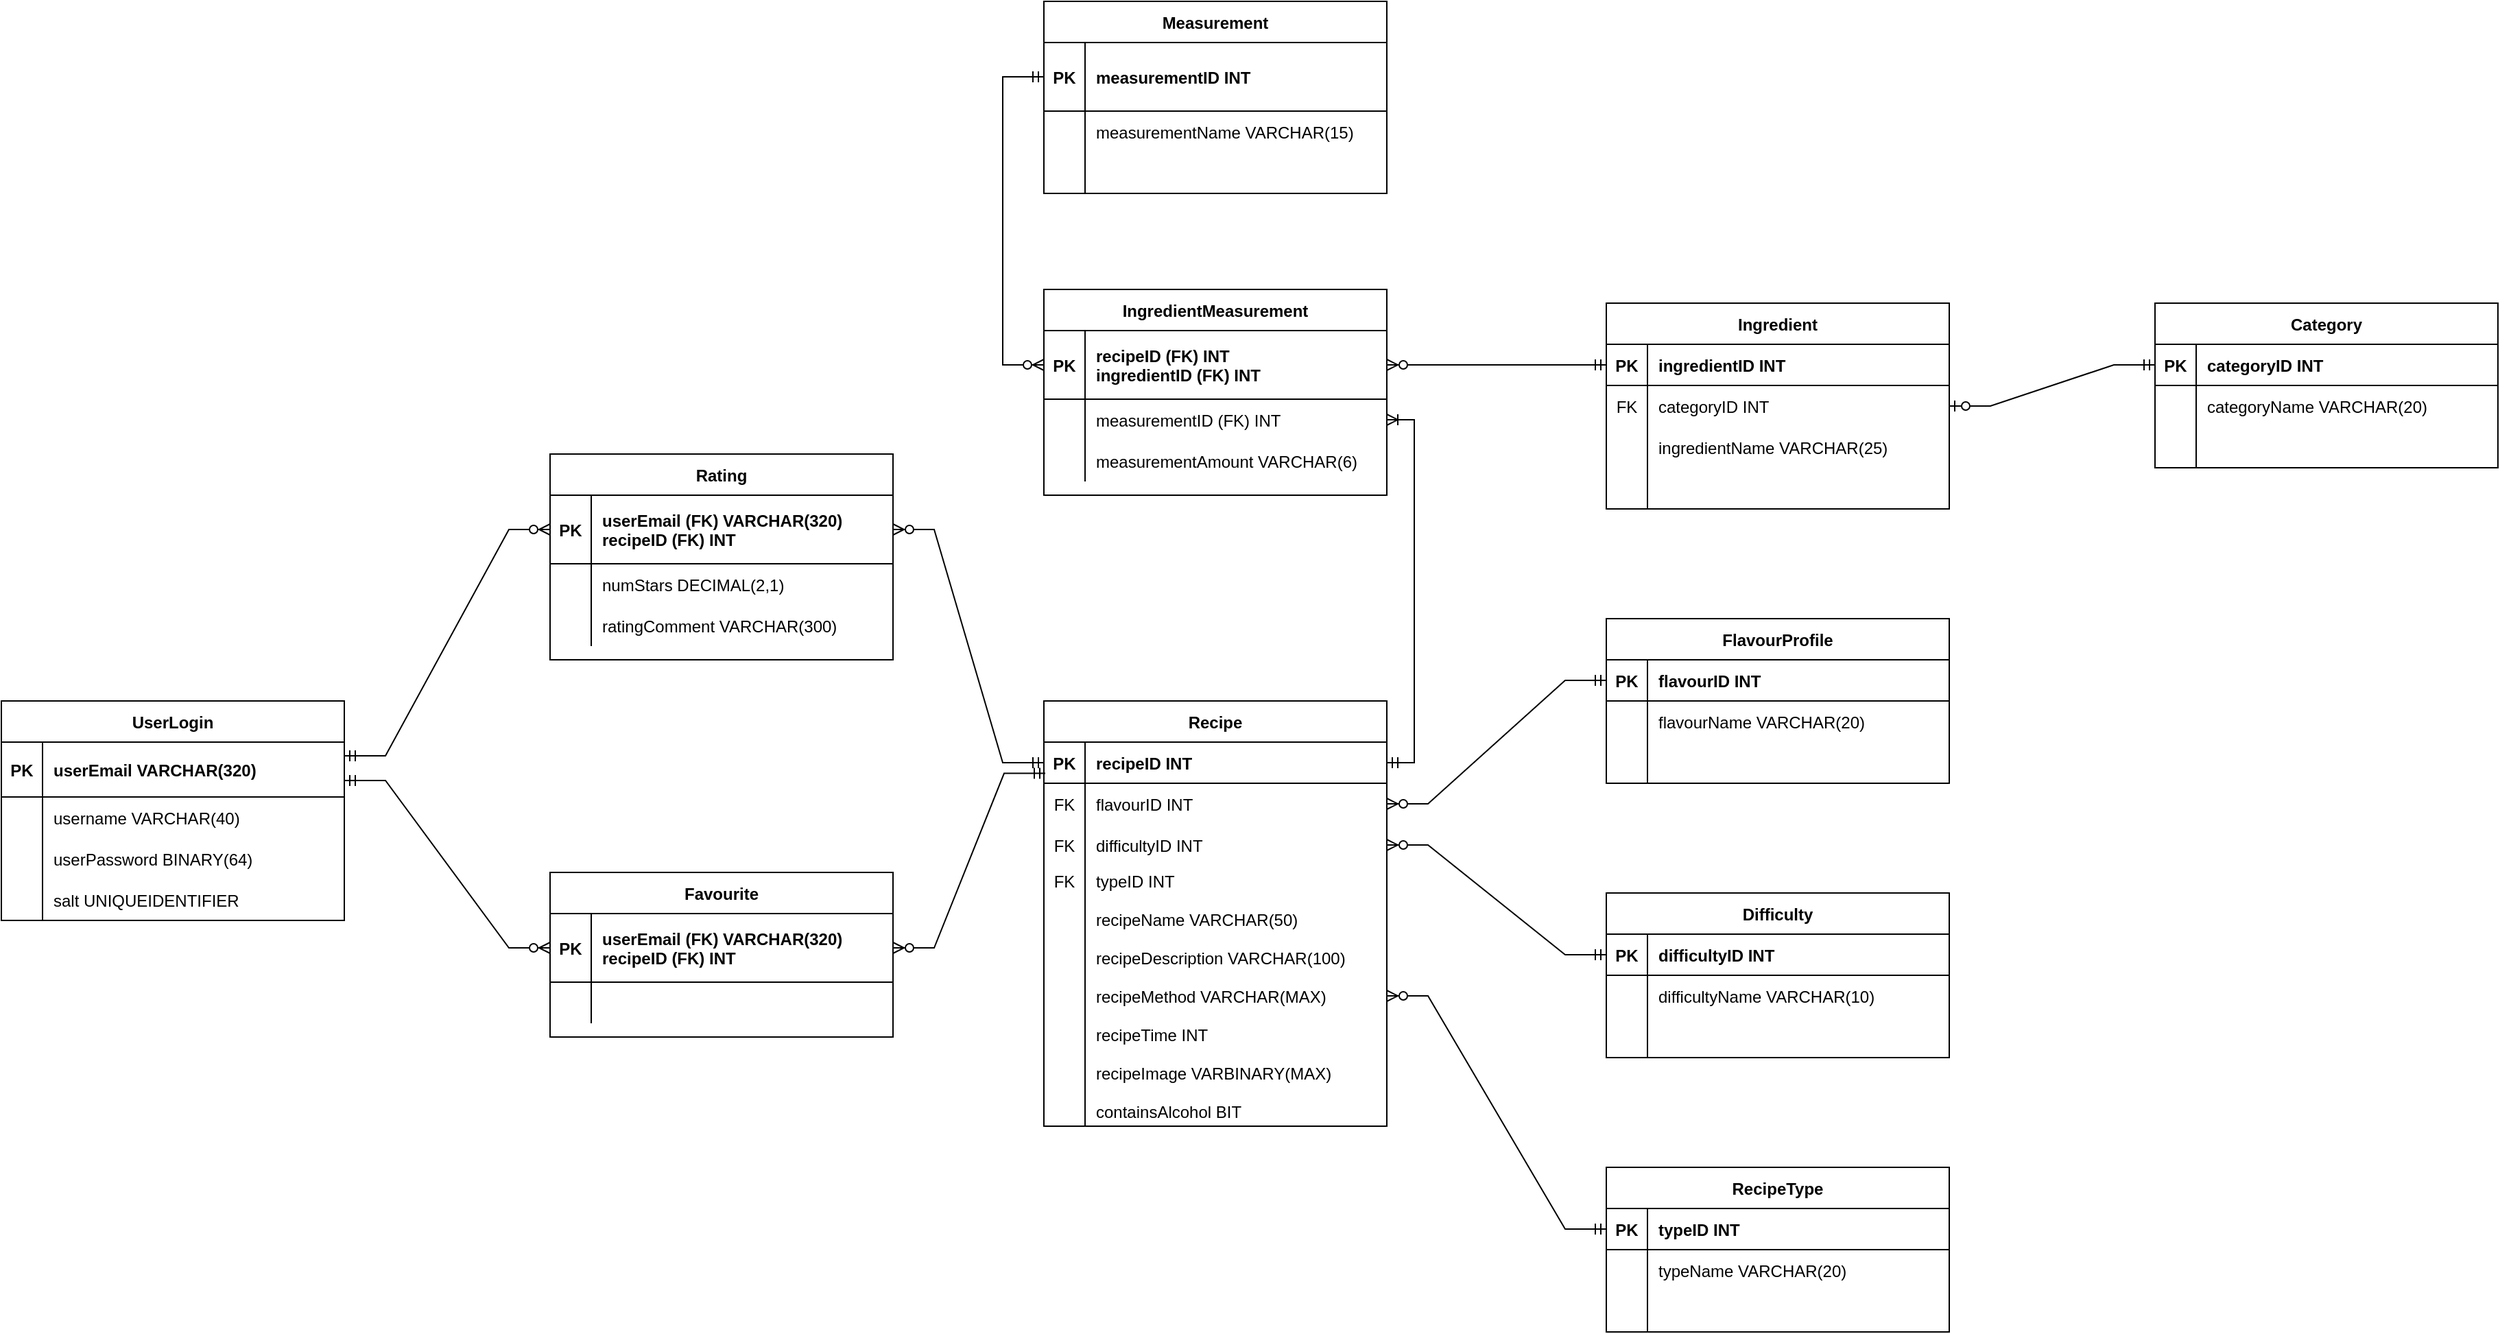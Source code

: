 <mxfile version="17.4.0" type="device"><diagram id="R2lEEEUBdFMjLlhIrx00" name="Page-1"><mxGraphModel dx="3916" dy="2116" grid="1" gridSize="10" guides="1" tooltips="1" connect="1" arrows="1" fold="1" page="1" pageScale="1" pageWidth="850" pageHeight="1100" math="0" shadow="0" extFonts="Permanent Marker^https://fonts.googleapis.com/css?family=Permanent+Marker"><root><mxCell id="0"/><mxCell id="1" parent="0"/><mxCell id="C-vyLk0tnHw3VtMMgP7b-13" value="Measurement" style="shape=table;startSize=30;container=1;collapsible=1;childLayout=tableLayout;fixedRows=1;rowLines=0;fontStyle=1;align=center;resizeLast=1;" parent="1" vertex="1"><mxGeometry x="-290" y="-490" width="250" height="140" as="geometry"/></mxCell><mxCell id="C-vyLk0tnHw3VtMMgP7b-14" value="" style="shape=partialRectangle;collapsible=0;dropTarget=0;pointerEvents=0;fillColor=none;points=[[0,0.5],[1,0.5]];portConstraint=eastwest;top=0;left=0;right=0;bottom=1;" parent="C-vyLk0tnHw3VtMMgP7b-13" vertex="1"><mxGeometry y="30" width="250" height="50" as="geometry"/></mxCell><mxCell id="C-vyLk0tnHw3VtMMgP7b-15" value="PK" style="shape=partialRectangle;overflow=hidden;connectable=0;fillColor=none;top=0;left=0;bottom=0;right=0;fontStyle=1;" parent="C-vyLk0tnHw3VtMMgP7b-14" vertex="1"><mxGeometry width="30" height="50" as="geometry"><mxRectangle width="30" height="50" as="alternateBounds"/></mxGeometry></mxCell><mxCell id="C-vyLk0tnHw3VtMMgP7b-16" value="measurementID INT" style="shape=partialRectangle;overflow=hidden;connectable=0;fillColor=none;top=0;left=0;bottom=0;right=0;align=left;spacingLeft=6;fontStyle=1;" parent="C-vyLk0tnHw3VtMMgP7b-14" vertex="1"><mxGeometry x="30" width="220" height="50" as="geometry"><mxRectangle width="220" height="50" as="alternateBounds"/></mxGeometry></mxCell><mxCell id="C-vyLk0tnHw3VtMMgP7b-17" value="" style="shape=partialRectangle;collapsible=0;dropTarget=0;pointerEvents=0;fillColor=none;points=[[0,0.5],[1,0.5]];portConstraint=eastwest;top=0;left=0;right=0;bottom=0;" parent="C-vyLk0tnHw3VtMMgP7b-13" vertex="1"><mxGeometry y="80" width="250" height="30" as="geometry"/></mxCell><mxCell id="C-vyLk0tnHw3VtMMgP7b-18" value="" style="shape=partialRectangle;overflow=hidden;connectable=0;fillColor=none;top=0;left=0;bottom=0;right=0;" parent="C-vyLk0tnHw3VtMMgP7b-17" vertex="1"><mxGeometry width="30" height="30" as="geometry"><mxRectangle width="30" height="30" as="alternateBounds"/></mxGeometry></mxCell><mxCell id="C-vyLk0tnHw3VtMMgP7b-19" value="measurementName VARCHAR(15)" style="shape=partialRectangle;overflow=hidden;connectable=0;fillColor=none;top=0;left=0;bottom=0;right=0;align=left;spacingLeft=6;" parent="C-vyLk0tnHw3VtMMgP7b-17" vertex="1"><mxGeometry x="30" width="220" height="30" as="geometry"><mxRectangle width="220" height="30" as="alternateBounds"/></mxGeometry></mxCell><mxCell id="C-vyLk0tnHw3VtMMgP7b-20" value="" style="shape=partialRectangle;collapsible=0;dropTarget=0;pointerEvents=0;fillColor=none;points=[[0,0.5],[1,0.5]];portConstraint=eastwest;top=0;left=0;right=0;bottom=0;" parent="C-vyLk0tnHw3VtMMgP7b-13" vertex="1"><mxGeometry y="110" width="250" height="30" as="geometry"/></mxCell><mxCell id="C-vyLk0tnHw3VtMMgP7b-21" value="" style="shape=partialRectangle;overflow=hidden;connectable=0;fillColor=none;top=0;left=0;bottom=0;right=0;" parent="C-vyLk0tnHw3VtMMgP7b-20" vertex="1"><mxGeometry width="30" height="30" as="geometry"><mxRectangle width="30" height="30" as="alternateBounds"/></mxGeometry></mxCell><mxCell id="C-vyLk0tnHw3VtMMgP7b-22" value="" style="shape=partialRectangle;overflow=hidden;connectable=0;fillColor=none;top=0;left=0;bottom=0;right=0;align=left;spacingLeft=6;" parent="C-vyLk0tnHw3VtMMgP7b-20" vertex="1"><mxGeometry x="30" width="220" height="30" as="geometry"><mxRectangle width="220" height="30" as="alternateBounds"/></mxGeometry></mxCell><mxCell id="M-uLG-tRZs6pKhK2Irra-61" value="Recipe" style="shape=table;startSize=30;container=1;collapsible=1;childLayout=tableLayout;fixedRows=1;rowLines=0;fontStyle=1;align=center;resizeLast=1;" parent="1" vertex="1"><mxGeometry x="-290" y="20" width="250" height="310" as="geometry"/></mxCell><mxCell id="M-uLG-tRZs6pKhK2Irra-62" value="" style="shape=partialRectangle;collapsible=0;dropTarget=0;pointerEvents=0;fillColor=none;points=[[0,0.5],[1,0.5]];portConstraint=eastwest;top=0;left=0;right=0;bottom=1;" parent="M-uLG-tRZs6pKhK2Irra-61" vertex="1"><mxGeometry y="30" width="250" height="30" as="geometry"/></mxCell><mxCell id="M-uLG-tRZs6pKhK2Irra-63" value="PK" style="shape=partialRectangle;overflow=hidden;connectable=0;fillColor=none;top=0;left=0;bottom=0;right=0;fontStyle=1;" parent="M-uLG-tRZs6pKhK2Irra-62" vertex="1"><mxGeometry width="30" height="30" as="geometry"><mxRectangle width="30" height="30" as="alternateBounds"/></mxGeometry></mxCell><mxCell id="M-uLG-tRZs6pKhK2Irra-64" value="recipeID INT" style="shape=partialRectangle;overflow=hidden;connectable=0;fillColor=none;top=0;left=0;bottom=0;right=0;align=left;spacingLeft=6;fontStyle=1;" parent="M-uLG-tRZs6pKhK2Irra-62" vertex="1"><mxGeometry x="30" width="220" height="30" as="geometry"><mxRectangle width="220" height="30" as="alternateBounds"/></mxGeometry></mxCell><mxCell id="M-uLG-tRZs6pKhK2Irra-65" value="" style="shape=partialRectangle;collapsible=0;dropTarget=0;pointerEvents=0;fillColor=none;points=[[0,0.5],[1,0.5]];portConstraint=eastwest;top=0;left=0;right=0;bottom=0;" parent="M-uLG-tRZs6pKhK2Irra-61" vertex="1"><mxGeometry y="60" width="250" height="30" as="geometry"/></mxCell><mxCell id="M-uLG-tRZs6pKhK2Irra-66" value="FK" style="shape=partialRectangle;overflow=hidden;connectable=0;fillColor=none;top=0;left=0;bottom=0;right=0;" parent="M-uLG-tRZs6pKhK2Irra-65" vertex="1"><mxGeometry width="30" height="30" as="geometry"><mxRectangle width="30" height="30" as="alternateBounds"/></mxGeometry></mxCell><mxCell id="M-uLG-tRZs6pKhK2Irra-67" value="flavourID INT" style="shape=partialRectangle;overflow=hidden;connectable=0;fillColor=none;top=0;left=0;bottom=0;right=0;align=left;spacingLeft=6;" parent="M-uLG-tRZs6pKhK2Irra-65" vertex="1"><mxGeometry x="30" width="220" height="30" as="geometry"><mxRectangle width="220" height="30" as="alternateBounds"/></mxGeometry></mxCell><mxCell id="M-uLG-tRZs6pKhK2Irra-68" value="" style="shape=partialRectangle;collapsible=0;dropTarget=0;pointerEvents=0;fillColor=none;points=[[0,0.5],[1,0.5]];portConstraint=eastwest;top=0;left=0;right=0;bottom=0;" parent="M-uLG-tRZs6pKhK2Irra-61" vertex="1"><mxGeometry y="90" width="250" height="30" as="geometry"/></mxCell><mxCell id="M-uLG-tRZs6pKhK2Irra-69" value="FK" style="shape=partialRectangle;overflow=hidden;connectable=0;fillColor=none;top=0;left=0;bottom=0;right=0;" parent="M-uLG-tRZs6pKhK2Irra-68" vertex="1"><mxGeometry width="30" height="30" as="geometry"><mxRectangle width="30" height="30" as="alternateBounds"/></mxGeometry></mxCell><mxCell id="M-uLG-tRZs6pKhK2Irra-70" value="difficultyID INT" style="shape=partialRectangle;overflow=hidden;connectable=0;fillColor=none;top=0;left=0;bottom=0;right=0;align=left;spacingLeft=6;" parent="M-uLG-tRZs6pKhK2Irra-68" vertex="1"><mxGeometry x="30" width="220" height="30" as="geometry"><mxRectangle width="220" height="30" as="alternateBounds"/></mxGeometry></mxCell><mxCell id="fUrrX4mAZQ-xG1FtMQyd-1" value="" style="shape=partialRectangle;collapsible=0;dropTarget=0;pointerEvents=0;fillColor=none;points=[[0,0.5],[1,0.5]];portConstraint=eastwest;top=0;left=0;right=0;bottom=0;" parent="M-uLG-tRZs6pKhK2Irra-61" vertex="1"><mxGeometry y="120" width="250" height="190" as="geometry"/></mxCell><mxCell id="fUrrX4mAZQ-xG1FtMQyd-2" value="FK&#10;&#10;&#10;&#10;&#10;&#10;&#10;&#10;&#10;&#10;&#10;&#10;" style="shape=partialRectangle;overflow=hidden;connectable=0;fillColor=none;top=0;left=0;bottom=0;right=0;" parent="fUrrX4mAZQ-xG1FtMQyd-1" vertex="1"><mxGeometry width="30" height="190" as="geometry"><mxRectangle width="30" height="190" as="alternateBounds"/></mxGeometry></mxCell><mxCell id="fUrrX4mAZQ-xG1FtMQyd-3" value="typeID INT&#10;&#10;recipeName VARCHAR(50)&#10;&#10;recipeDescription VARCHAR(100)&#10;&#10;recipeMethod VARCHAR(MAX)&#10;&#10;recipeTime INT&#10;&#10;recipeImage VARBINARY(MAX)&#10;&#10;containsAlcohol BIT" style="shape=partialRectangle;overflow=hidden;connectable=0;fillColor=none;top=0;left=0;bottom=0;right=0;align=left;spacingLeft=6;" parent="fUrrX4mAZQ-xG1FtMQyd-1" vertex="1"><mxGeometry x="30" width="220" height="190" as="geometry"><mxRectangle width="220" height="190" as="alternateBounds"/></mxGeometry></mxCell><mxCell id="M-uLG-tRZs6pKhK2Irra-74" value="IngredientMeasurement" style="shape=table;startSize=30;container=1;collapsible=1;childLayout=tableLayout;fixedRows=1;rowLines=0;fontStyle=1;align=center;resizeLast=1;" parent="1" vertex="1"><mxGeometry x="-290" y="-280" width="250" height="150" as="geometry"/></mxCell><mxCell id="M-uLG-tRZs6pKhK2Irra-75" value="" style="shape=partialRectangle;collapsible=0;dropTarget=0;pointerEvents=0;fillColor=none;points=[[0,0.5],[1,0.5]];portConstraint=eastwest;top=0;left=0;right=0;bottom=1;" parent="M-uLG-tRZs6pKhK2Irra-74" vertex="1"><mxGeometry y="30" width="250" height="50" as="geometry"/></mxCell><mxCell id="M-uLG-tRZs6pKhK2Irra-76" value="PK" style="shape=partialRectangle;overflow=hidden;connectable=0;fillColor=none;top=0;left=0;bottom=0;right=0;fontStyle=1;" parent="M-uLG-tRZs6pKhK2Irra-75" vertex="1"><mxGeometry width="30" height="50" as="geometry"><mxRectangle width="30" height="50" as="alternateBounds"/></mxGeometry></mxCell><mxCell id="M-uLG-tRZs6pKhK2Irra-77" value="recipeID (FK) INT&#10;ingredientID (FK) INT" style="shape=partialRectangle;overflow=hidden;connectable=0;fillColor=none;top=0;left=0;bottom=0;right=0;align=left;spacingLeft=6;fontStyle=1;" parent="M-uLG-tRZs6pKhK2Irra-75" vertex="1"><mxGeometry x="30" width="220" height="50" as="geometry"><mxRectangle width="220" height="50" as="alternateBounds"/></mxGeometry></mxCell><mxCell id="M-uLG-tRZs6pKhK2Irra-78" value="" style="shape=partialRectangle;collapsible=0;dropTarget=0;pointerEvents=0;fillColor=none;points=[[0,0.5],[1,0.5]];portConstraint=eastwest;top=0;left=0;right=0;bottom=0;" parent="M-uLG-tRZs6pKhK2Irra-74" vertex="1"><mxGeometry y="80" width="250" height="30" as="geometry"/></mxCell><mxCell id="M-uLG-tRZs6pKhK2Irra-79" value="" style="shape=partialRectangle;overflow=hidden;connectable=0;fillColor=none;top=0;left=0;bottom=0;right=0;" parent="M-uLG-tRZs6pKhK2Irra-78" vertex="1"><mxGeometry width="30" height="30" as="geometry"><mxRectangle width="30" height="30" as="alternateBounds"/></mxGeometry></mxCell><mxCell id="M-uLG-tRZs6pKhK2Irra-80" value="measurementID (FK) INT" style="shape=partialRectangle;overflow=hidden;connectable=0;fillColor=none;top=0;left=0;bottom=0;right=0;align=left;spacingLeft=6;fontStyle=0" parent="M-uLG-tRZs6pKhK2Irra-78" vertex="1"><mxGeometry x="30" width="220" height="30" as="geometry"><mxRectangle width="220" height="30" as="alternateBounds"/></mxGeometry></mxCell><mxCell id="M-uLG-tRZs6pKhK2Irra-83" value="" style="shape=partialRectangle;collapsible=0;dropTarget=0;pointerEvents=0;fillColor=none;points=[[0,0.5],[1,0.5]];portConstraint=eastwest;top=0;left=0;right=0;bottom=0;" parent="M-uLG-tRZs6pKhK2Irra-74" vertex="1"><mxGeometry y="110" width="250" height="30" as="geometry"/></mxCell><mxCell id="M-uLG-tRZs6pKhK2Irra-84" value="" style="shape=partialRectangle;overflow=hidden;connectable=0;fillColor=none;top=0;left=0;bottom=0;right=0;" parent="M-uLG-tRZs6pKhK2Irra-83" vertex="1"><mxGeometry width="30" height="30" as="geometry"><mxRectangle width="30" height="30" as="alternateBounds"/></mxGeometry></mxCell><mxCell id="M-uLG-tRZs6pKhK2Irra-85" value="measurementAmount VARCHAR(6)" style="shape=partialRectangle;overflow=hidden;connectable=0;fillColor=none;top=0;left=0;bottom=0;right=0;align=left;spacingLeft=6;" parent="M-uLG-tRZs6pKhK2Irra-83" vertex="1"><mxGeometry x="30" width="220" height="30" as="geometry"><mxRectangle width="220" height="30" as="alternateBounds"/></mxGeometry></mxCell><mxCell id="M-uLG-tRZs6pKhK2Irra-103" value="Ingredient" style="shape=table;startSize=30;container=1;collapsible=1;childLayout=tableLayout;fixedRows=1;rowLines=0;fontStyle=1;align=center;resizeLast=1;" parent="1" vertex="1"><mxGeometry x="120" y="-270" width="250" height="150" as="geometry"/></mxCell><mxCell id="M-uLG-tRZs6pKhK2Irra-104" value="" style="shape=partialRectangle;collapsible=0;dropTarget=0;pointerEvents=0;fillColor=none;points=[[0,0.5],[1,0.5]];portConstraint=eastwest;top=0;left=0;right=0;bottom=1;" parent="M-uLG-tRZs6pKhK2Irra-103" vertex="1"><mxGeometry y="30" width="250" height="30" as="geometry"/></mxCell><mxCell id="M-uLG-tRZs6pKhK2Irra-105" value="PK" style="shape=partialRectangle;overflow=hidden;connectable=0;fillColor=none;top=0;left=0;bottom=0;right=0;fontStyle=1;" parent="M-uLG-tRZs6pKhK2Irra-104" vertex="1"><mxGeometry width="30" height="30" as="geometry"><mxRectangle width="30" height="30" as="alternateBounds"/></mxGeometry></mxCell><mxCell id="M-uLG-tRZs6pKhK2Irra-106" value="ingredientID INT" style="shape=partialRectangle;overflow=hidden;connectable=0;fillColor=none;top=0;left=0;bottom=0;right=0;align=left;spacingLeft=6;fontStyle=1;" parent="M-uLG-tRZs6pKhK2Irra-104" vertex="1"><mxGeometry x="30" width="220" height="30" as="geometry"><mxRectangle width="220" height="30" as="alternateBounds"/></mxGeometry></mxCell><mxCell id="M-uLG-tRZs6pKhK2Irra-146" value="" style="shape=partialRectangle;collapsible=0;dropTarget=0;pointerEvents=0;fillColor=none;points=[[0,0.5],[1,0.5]];portConstraint=eastwest;top=0;left=0;right=0;bottom=0;" parent="M-uLG-tRZs6pKhK2Irra-103" vertex="1"><mxGeometry y="60" width="250" height="30" as="geometry"/></mxCell><mxCell id="M-uLG-tRZs6pKhK2Irra-147" value="FK" style="shape=partialRectangle;overflow=hidden;connectable=0;fillColor=none;top=0;left=0;bottom=0;right=0;" parent="M-uLG-tRZs6pKhK2Irra-146" vertex="1"><mxGeometry width="30" height="30" as="geometry"><mxRectangle width="30" height="30" as="alternateBounds"/></mxGeometry></mxCell><mxCell id="M-uLG-tRZs6pKhK2Irra-148" value="categoryID INT" style="shape=partialRectangle;overflow=hidden;connectable=0;fillColor=none;top=0;left=0;bottom=0;right=0;align=left;spacingLeft=6;" parent="M-uLG-tRZs6pKhK2Irra-146" vertex="1"><mxGeometry x="30" width="220" height="30" as="geometry"><mxRectangle width="220" height="30" as="alternateBounds"/></mxGeometry></mxCell><mxCell id="M-uLG-tRZs6pKhK2Irra-110" value="" style="shape=partialRectangle;collapsible=0;dropTarget=0;pointerEvents=0;fillColor=none;points=[[0,0.5],[1,0.5]];portConstraint=eastwest;top=0;left=0;right=0;bottom=0;" parent="M-uLG-tRZs6pKhK2Irra-103" vertex="1"><mxGeometry y="90" width="250" height="30" as="geometry"/></mxCell><mxCell id="M-uLG-tRZs6pKhK2Irra-111" value="" style="shape=partialRectangle;overflow=hidden;connectable=0;fillColor=none;top=0;left=0;bottom=0;right=0;" parent="M-uLG-tRZs6pKhK2Irra-110" vertex="1"><mxGeometry width="30" height="30" as="geometry"><mxRectangle width="30" height="30" as="alternateBounds"/></mxGeometry></mxCell><mxCell id="M-uLG-tRZs6pKhK2Irra-112" value="ingredientName VARCHAR(25)" style="shape=partialRectangle;overflow=hidden;connectable=0;fillColor=none;top=0;left=0;bottom=0;right=0;align=left;spacingLeft=6;" parent="M-uLG-tRZs6pKhK2Irra-110" vertex="1"><mxGeometry x="30" width="220" height="30" as="geometry"><mxRectangle width="220" height="30" as="alternateBounds"/></mxGeometry></mxCell><mxCell id="M-uLG-tRZs6pKhK2Irra-113" value="" style="shape=partialRectangle;collapsible=0;dropTarget=0;pointerEvents=0;fillColor=none;points=[[0,0.5],[1,0.5]];portConstraint=eastwest;top=0;left=0;right=0;bottom=0;" parent="M-uLG-tRZs6pKhK2Irra-103" vertex="1"><mxGeometry y="120" width="250" height="30" as="geometry"/></mxCell><mxCell id="M-uLG-tRZs6pKhK2Irra-114" value="" style="shape=partialRectangle;overflow=hidden;connectable=0;fillColor=none;top=0;left=0;bottom=0;right=0;" parent="M-uLG-tRZs6pKhK2Irra-113" vertex="1"><mxGeometry width="30" height="30" as="geometry"><mxRectangle width="30" height="30" as="alternateBounds"/></mxGeometry></mxCell><mxCell id="M-uLG-tRZs6pKhK2Irra-115" value="" style="shape=partialRectangle;overflow=hidden;connectable=0;fillColor=none;top=0;left=0;bottom=0;right=0;align=left;spacingLeft=6;" parent="M-uLG-tRZs6pKhK2Irra-113" vertex="1"><mxGeometry x="30" width="220" height="30" as="geometry"><mxRectangle width="220" height="30" as="alternateBounds"/></mxGeometry></mxCell><mxCell id="ol3NqKrwOJaHJG28tOOT-1" value="" style="edgeStyle=orthogonalEdgeStyle;fontSize=12;html=1;endArrow=ERoneToMany;startArrow=ERmandOne;rounded=0;exitX=1;exitY=0.5;exitDx=0;exitDy=0;entryX=1;entryY=0.5;entryDx=0;entryDy=0;" parent="1" source="M-uLG-tRZs6pKhK2Irra-62" target="M-uLG-tRZs6pKhK2Irra-78" edge="1"><mxGeometry width="100" height="100" relative="1" as="geometry"><mxPoint x="-210" y="20" as="sourcePoint"/><mxPoint x="-110" y="-80" as="targetPoint"/><Array as="points"><mxPoint x="-20" y="65"/><mxPoint x="-20" y="-185"/></Array></mxGeometry></mxCell><mxCell id="ol3NqKrwOJaHJG28tOOT-2" value="" style="edgeStyle=entityRelationEdgeStyle;fontSize=12;html=1;endArrow=ERzeroToMany;startArrow=ERmandOne;rounded=0;exitX=0;exitY=0.5;exitDx=0;exitDy=0;entryX=1;entryY=0.5;entryDx=0;entryDy=0;" parent="1" source="M-uLG-tRZs6pKhK2Irra-104" target="M-uLG-tRZs6pKhK2Irra-75" edge="1"><mxGeometry width="100" height="100" relative="1" as="geometry"><mxPoint x="-210" y="20" as="sourcePoint"/><mxPoint x="-110" y="-80" as="targetPoint"/></mxGeometry></mxCell><mxCell id="ol3NqKrwOJaHJG28tOOT-4" value="" style="fontSize=12;html=1;endArrow=ERzeroToMany;startArrow=ERmandOne;rounded=0;exitX=0;exitY=0.5;exitDx=0;exitDy=0;entryX=0;entryY=0.5;entryDx=0;entryDy=0;edgeStyle=orthogonalEdgeStyle;" parent="1" source="C-vyLk0tnHw3VtMMgP7b-14" target="M-uLG-tRZs6pKhK2Irra-75" edge="1"><mxGeometry width="100" height="100" relative="1" as="geometry"><mxPoint x="140" y="-155" as="sourcePoint"/><mxPoint x="-20" y="-156" as="targetPoint"/><Array as="points"><mxPoint x="-320" y="-435"/><mxPoint x="-320" y="-225"/></Array></mxGeometry></mxCell><mxCell id="rBbLAadMYYlc0e-Z_680-23" value="FlavourProfile" style="shape=table;startSize=30;container=1;collapsible=1;childLayout=tableLayout;fixedRows=1;rowLines=0;fontStyle=1;align=center;resizeLast=1;" parent="1" vertex="1"><mxGeometry x="120" y="-40" width="250" height="120" as="geometry"/></mxCell><mxCell id="rBbLAadMYYlc0e-Z_680-24" value="" style="shape=partialRectangle;collapsible=0;dropTarget=0;pointerEvents=0;fillColor=none;points=[[0,0.5],[1,0.5]];portConstraint=eastwest;top=0;left=0;right=0;bottom=1;" parent="rBbLAadMYYlc0e-Z_680-23" vertex="1"><mxGeometry y="30" width="250" height="30" as="geometry"/></mxCell><mxCell id="rBbLAadMYYlc0e-Z_680-25" value="PK" style="shape=partialRectangle;overflow=hidden;connectable=0;fillColor=none;top=0;left=0;bottom=0;right=0;fontStyle=1;" parent="rBbLAadMYYlc0e-Z_680-24" vertex="1"><mxGeometry width="30" height="30" as="geometry"><mxRectangle width="30" height="30" as="alternateBounds"/></mxGeometry></mxCell><mxCell id="rBbLAadMYYlc0e-Z_680-26" value="flavourID INT" style="shape=partialRectangle;overflow=hidden;connectable=0;fillColor=none;top=0;left=0;bottom=0;right=0;align=left;spacingLeft=6;fontStyle=1;" parent="rBbLAadMYYlc0e-Z_680-24" vertex="1"><mxGeometry x="30" width="220" height="30" as="geometry"><mxRectangle width="220" height="30" as="alternateBounds"/></mxGeometry></mxCell><mxCell id="rBbLAadMYYlc0e-Z_680-27" value="" style="shape=partialRectangle;collapsible=0;dropTarget=0;pointerEvents=0;fillColor=none;points=[[0,0.5],[1,0.5]];portConstraint=eastwest;top=0;left=0;right=0;bottom=0;" parent="rBbLAadMYYlc0e-Z_680-23" vertex="1"><mxGeometry y="60" width="250" height="30" as="geometry"/></mxCell><mxCell id="rBbLAadMYYlc0e-Z_680-28" value="" style="shape=partialRectangle;overflow=hidden;connectable=0;fillColor=none;top=0;left=0;bottom=0;right=0;" parent="rBbLAadMYYlc0e-Z_680-27" vertex="1"><mxGeometry width="30" height="30" as="geometry"><mxRectangle width="30" height="30" as="alternateBounds"/></mxGeometry></mxCell><mxCell id="rBbLAadMYYlc0e-Z_680-29" value="flavourName VARCHAR(20)" style="shape=partialRectangle;overflow=hidden;connectable=0;fillColor=none;top=0;left=0;bottom=0;right=0;align=left;spacingLeft=6;" parent="rBbLAadMYYlc0e-Z_680-27" vertex="1"><mxGeometry x="30" width="220" height="30" as="geometry"><mxRectangle width="220" height="30" as="alternateBounds"/></mxGeometry></mxCell><mxCell id="rBbLAadMYYlc0e-Z_680-33" value="" style="shape=partialRectangle;collapsible=0;dropTarget=0;pointerEvents=0;fillColor=none;points=[[0,0.5],[1,0.5]];portConstraint=eastwest;top=0;left=0;right=0;bottom=0;" parent="rBbLAadMYYlc0e-Z_680-23" vertex="1"><mxGeometry y="90" width="250" height="30" as="geometry"/></mxCell><mxCell id="rBbLAadMYYlc0e-Z_680-34" value="" style="shape=partialRectangle;overflow=hidden;connectable=0;fillColor=none;top=0;left=0;bottom=0;right=0;" parent="rBbLAadMYYlc0e-Z_680-33" vertex="1"><mxGeometry width="30" height="30" as="geometry"><mxRectangle width="30" height="30" as="alternateBounds"/></mxGeometry></mxCell><mxCell id="rBbLAadMYYlc0e-Z_680-35" value="" style="shape=partialRectangle;overflow=hidden;connectable=0;fillColor=none;top=0;left=0;bottom=0;right=0;align=left;spacingLeft=6;" parent="rBbLAadMYYlc0e-Z_680-33" vertex="1"><mxGeometry x="30" width="220" height="30" as="geometry"><mxRectangle width="220" height="30" as="alternateBounds"/></mxGeometry></mxCell><mxCell id="rBbLAadMYYlc0e-Z_680-36" value="Difficulty" style="shape=table;startSize=30;container=1;collapsible=1;childLayout=tableLayout;fixedRows=1;rowLines=0;fontStyle=1;align=center;resizeLast=1;" parent="1" vertex="1"><mxGeometry x="120" y="160" width="250" height="120" as="geometry"/></mxCell><mxCell id="rBbLAadMYYlc0e-Z_680-37" value="" style="shape=partialRectangle;collapsible=0;dropTarget=0;pointerEvents=0;fillColor=none;points=[[0,0.5],[1,0.5]];portConstraint=eastwest;top=0;left=0;right=0;bottom=1;" parent="rBbLAadMYYlc0e-Z_680-36" vertex="1"><mxGeometry y="30" width="250" height="30" as="geometry"/></mxCell><mxCell id="rBbLAadMYYlc0e-Z_680-38" value="PK" style="shape=partialRectangle;overflow=hidden;connectable=0;fillColor=none;top=0;left=0;bottom=0;right=0;fontStyle=1;" parent="rBbLAadMYYlc0e-Z_680-37" vertex="1"><mxGeometry width="30" height="30" as="geometry"><mxRectangle width="30" height="30" as="alternateBounds"/></mxGeometry></mxCell><mxCell id="rBbLAadMYYlc0e-Z_680-39" value="difficultyID INT" style="shape=partialRectangle;overflow=hidden;connectable=0;fillColor=none;top=0;left=0;bottom=0;right=0;align=left;spacingLeft=6;fontStyle=1;" parent="rBbLAadMYYlc0e-Z_680-37" vertex="1"><mxGeometry x="30" width="220" height="30" as="geometry"><mxRectangle width="220" height="30" as="alternateBounds"/></mxGeometry></mxCell><mxCell id="rBbLAadMYYlc0e-Z_680-40" value="" style="shape=partialRectangle;collapsible=0;dropTarget=0;pointerEvents=0;fillColor=none;points=[[0,0.5],[1,0.5]];portConstraint=eastwest;top=0;left=0;right=0;bottom=0;" parent="rBbLAadMYYlc0e-Z_680-36" vertex="1"><mxGeometry y="60" width="250" height="30" as="geometry"/></mxCell><mxCell id="rBbLAadMYYlc0e-Z_680-41" value="" style="shape=partialRectangle;overflow=hidden;connectable=0;fillColor=none;top=0;left=0;bottom=0;right=0;" parent="rBbLAadMYYlc0e-Z_680-40" vertex="1"><mxGeometry width="30" height="30" as="geometry"><mxRectangle width="30" height="30" as="alternateBounds"/></mxGeometry></mxCell><mxCell id="rBbLAadMYYlc0e-Z_680-42" value="difficultyName VARCHAR(10)" style="shape=partialRectangle;overflow=hidden;connectable=0;fillColor=none;top=0;left=0;bottom=0;right=0;align=left;spacingLeft=6;" parent="rBbLAadMYYlc0e-Z_680-40" vertex="1"><mxGeometry x="30" width="220" height="30" as="geometry"><mxRectangle width="220" height="30" as="alternateBounds"/></mxGeometry></mxCell><mxCell id="rBbLAadMYYlc0e-Z_680-46" value="" style="shape=partialRectangle;collapsible=0;dropTarget=0;pointerEvents=0;fillColor=none;points=[[0,0.5],[1,0.5]];portConstraint=eastwest;top=0;left=0;right=0;bottom=0;" parent="rBbLAadMYYlc0e-Z_680-36" vertex="1"><mxGeometry y="90" width="250" height="30" as="geometry"/></mxCell><mxCell id="rBbLAadMYYlc0e-Z_680-47" value="" style="shape=partialRectangle;overflow=hidden;connectable=0;fillColor=none;top=0;left=0;bottom=0;right=0;" parent="rBbLAadMYYlc0e-Z_680-46" vertex="1"><mxGeometry width="30" height="30" as="geometry"><mxRectangle width="30" height="30" as="alternateBounds"/></mxGeometry></mxCell><mxCell id="rBbLAadMYYlc0e-Z_680-48" value="" style="shape=partialRectangle;overflow=hidden;connectable=0;fillColor=none;top=0;left=0;bottom=0;right=0;align=left;spacingLeft=6;" parent="rBbLAadMYYlc0e-Z_680-46" vertex="1"><mxGeometry x="30" width="220" height="30" as="geometry"><mxRectangle width="220" height="30" as="alternateBounds"/></mxGeometry></mxCell><mxCell id="rBbLAadMYYlc0e-Z_680-49" value="RecipeType" style="shape=table;startSize=30;container=1;collapsible=1;childLayout=tableLayout;fixedRows=1;rowLines=0;fontStyle=1;align=center;resizeLast=1;" parent="1" vertex="1"><mxGeometry x="120" y="360" width="250" height="120" as="geometry"/></mxCell><mxCell id="rBbLAadMYYlc0e-Z_680-50" value="" style="shape=partialRectangle;collapsible=0;dropTarget=0;pointerEvents=0;fillColor=none;points=[[0,0.5],[1,0.5]];portConstraint=eastwest;top=0;left=0;right=0;bottom=1;" parent="rBbLAadMYYlc0e-Z_680-49" vertex="1"><mxGeometry y="30" width="250" height="30" as="geometry"/></mxCell><mxCell id="rBbLAadMYYlc0e-Z_680-51" value="PK" style="shape=partialRectangle;overflow=hidden;connectable=0;fillColor=none;top=0;left=0;bottom=0;right=0;fontStyle=1;" parent="rBbLAadMYYlc0e-Z_680-50" vertex="1"><mxGeometry width="30" height="30" as="geometry"><mxRectangle width="30" height="30" as="alternateBounds"/></mxGeometry></mxCell><mxCell id="rBbLAadMYYlc0e-Z_680-52" value="typeID INT" style="shape=partialRectangle;overflow=hidden;connectable=0;fillColor=none;top=0;left=0;bottom=0;right=0;align=left;spacingLeft=6;fontStyle=1;" parent="rBbLAadMYYlc0e-Z_680-50" vertex="1"><mxGeometry x="30" width="220" height="30" as="geometry"><mxRectangle width="220" height="30" as="alternateBounds"/></mxGeometry></mxCell><mxCell id="rBbLAadMYYlc0e-Z_680-53" value="" style="shape=partialRectangle;collapsible=0;dropTarget=0;pointerEvents=0;fillColor=none;points=[[0,0.5],[1,0.5]];portConstraint=eastwest;top=0;left=0;right=0;bottom=0;" parent="rBbLAadMYYlc0e-Z_680-49" vertex="1"><mxGeometry y="60" width="250" height="30" as="geometry"/></mxCell><mxCell id="rBbLAadMYYlc0e-Z_680-54" value="" style="shape=partialRectangle;overflow=hidden;connectable=0;fillColor=none;top=0;left=0;bottom=0;right=0;" parent="rBbLAadMYYlc0e-Z_680-53" vertex="1"><mxGeometry width="30" height="30" as="geometry"><mxRectangle width="30" height="30" as="alternateBounds"/></mxGeometry></mxCell><mxCell id="rBbLAadMYYlc0e-Z_680-55" value="typeName VARCHAR(20)" style="shape=partialRectangle;overflow=hidden;connectable=0;fillColor=none;top=0;left=0;bottom=0;right=0;align=left;spacingLeft=6;" parent="rBbLAadMYYlc0e-Z_680-53" vertex="1"><mxGeometry x="30" width="220" height="30" as="geometry"><mxRectangle width="220" height="30" as="alternateBounds"/></mxGeometry></mxCell><mxCell id="rBbLAadMYYlc0e-Z_680-59" value="" style="shape=partialRectangle;collapsible=0;dropTarget=0;pointerEvents=0;fillColor=none;points=[[0,0.5],[1,0.5]];portConstraint=eastwest;top=0;left=0;right=0;bottom=0;" parent="rBbLAadMYYlc0e-Z_680-49" vertex="1"><mxGeometry y="90" width="250" height="30" as="geometry"/></mxCell><mxCell id="rBbLAadMYYlc0e-Z_680-60" value="" style="shape=partialRectangle;overflow=hidden;connectable=0;fillColor=none;top=0;left=0;bottom=0;right=0;" parent="rBbLAadMYYlc0e-Z_680-59" vertex="1"><mxGeometry width="30" height="30" as="geometry"><mxRectangle width="30" height="30" as="alternateBounds"/></mxGeometry></mxCell><mxCell id="rBbLAadMYYlc0e-Z_680-61" value="" style="shape=partialRectangle;overflow=hidden;connectable=0;fillColor=none;top=0;left=0;bottom=0;right=0;align=left;spacingLeft=6;" parent="rBbLAadMYYlc0e-Z_680-59" vertex="1"><mxGeometry x="30" width="220" height="30" as="geometry"><mxRectangle width="220" height="30" as="alternateBounds"/></mxGeometry></mxCell><mxCell id="rBbLAadMYYlc0e-Z_680-62" value="" style="edgeStyle=entityRelationEdgeStyle;fontSize=12;html=1;endArrow=ERzeroToMany;startArrow=ERmandOne;rounded=0;exitX=0;exitY=0.5;exitDx=0;exitDy=0;entryX=1;entryY=0.5;entryDx=0;entryDy=0;" parent="1" source="rBbLAadMYYlc0e-Z_680-24" target="M-uLG-tRZs6pKhK2Irra-65" edge="1"><mxGeometry width="100" height="100" relative="1" as="geometry"><mxPoint x="130" y="-215" as="sourcePoint"/><mxPoint x="-30" y="-215" as="targetPoint"/></mxGeometry></mxCell><mxCell id="rBbLAadMYYlc0e-Z_680-63" value="" style="edgeStyle=entityRelationEdgeStyle;fontSize=12;html=1;endArrow=ERzeroToMany;startArrow=ERmandOne;rounded=0;exitX=0;exitY=0.5;exitDx=0;exitDy=0;entryX=1;entryY=0.5;entryDx=0;entryDy=0;" parent="1" source="rBbLAadMYYlc0e-Z_680-37" target="M-uLG-tRZs6pKhK2Irra-68" edge="1"><mxGeometry width="100" height="100" relative="1" as="geometry"><mxPoint x="140" y="-205" as="sourcePoint"/><mxPoint x="-20" y="-205" as="targetPoint"/></mxGeometry></mxCell><mxCell id="rBbLAadMYYlc0e-Z_680-64" value="" style="edgeStyle=entityRelationEdgeStyle;fontSize=12;html=1;endArrow=ERzeroToMany;startArrow=ERmandOne;rounded=0;exitX=0;exitY=0.5;exitDx=0;exitDy=0;entryX=1;entryY=0.5;entryDx=0;entryDy=0;" parent="1" source="rBbLAadMYYlc0e-Z_680-50" target="fUrrX4mAZQ-xG1FtMQyd-1" edge="1"><mxGeometry width="100" height="100" relative="1" as="geometry"><mxPoint x="150" y="-195" as="sourcePoint"/><mxPoint x="-10" y="-195" as="targetPoint"/></mxGeometry></mxCell><mxCell id="rBbLAadMYYlc0e-Z_680-67" value="UserLogin" style="shape=table;startSize=30;container=1;collapsible=1;childLayout=tableLayout;fixedRows=1;rowLines=0;fontStyle=1;align=center;resizeLast=1;" parent="1" vertex="1"><mxGeometry x="-1050" y="20" width="250" height="160" as="geometry"/></mxCell><mxCell id="rBbLAadMYYlc0e-Z_680-68" value="" style="shape=partialRectangle;collapsible=0;dropTarget=0;pointerEvents=0;fillColor=none;points=[[0,0.5],[1,0.5]];portConstraint=eastwest;top=0;left=0;right=0;bottom=1;" parent="rBbLAadMYYlc0e-Z_680-67" vertex="1"><mxGeometry y="30" width="250" height="40" as="geometry"/></mxCell><mxCell id="rBbLAadMYYlc0e-Z_680-69" value="PK" style="shape=partialRectangle;overflow=hidden;connectable=0;fillColor=none;top=0;left=0;bottom=0;right=0;fontStyle=1;" parent="rBbLAadMYYlc0e-Z_680-68" vertex="1"><mxGeometry width="30" height="40" as="geometry"><mxRectangle width="30" height="40" as="alternateBounds"/></mxGeometry></mxCell><mxCell id="rBbLAadMYYlc0e-Z_680-70" value="userEmail VARCHAR(320)" style="shape=partialRectangle;overflow=hidden;connectable=0;fillColor=none;top=0;left=0;bottom=0;right=0;align=left;spacingLeft=6;fontStyle=1;" parent="rBbLAadMYYlc0e-Z_680-68" vertex="1"><mxGeometry x="30" width="220" height="40" as="geometry"><mxRectangle width="220" height="40" as="alternateBounds"/></mxGeometry></mxCell><mxCell id="rBbLAadMYYlc0e-Z_680-71" value="" style="shape=partialRectangle;collapsible=0;dropTarget=0;pointerEvents=0;fillColor=none;points=[[0,0.5],[1,0.5]];portConstraint=eastwest;top=0;left=0;right=0;bottom=0;" parent="rBbLAadMYYlc0e-Z_680-67" vertex="1"><mxGeometry y="70" width="250" height="30" as="geometry"/></mxCell><mxCell id="rBbLAadMYYlc0e-Z_680-72" value="" style="shape=partialRectangle;overflow=hidden;connectable=0;fillColor=none;top=0;left=0;bottom=0;right=0;" parent="rBbLAadMYYlc0e-Z_680-71" vertex="1"><mxGeometry width="30" height="30" as="geometry"><mxRectangle width="30" height="30" as="alternateBounds"/></mxGeometry></mxCell><mxCell id="rBbLAadMYYlc0e-Z_680-73" value="username VARCHAR(40)" style="shape=partialRectangle;overflow=hidden;connectable=0;fillColor=none;top=0;left=0;bottom=0;right=0;align=left;spacingLeft=6;" parent="rBbLAadMYYlc0e-Z_680-71" vertex="1"><mxGeometry x="30" width="220" height="30" as="geometry"><mxRectangle width="220" height="30" as="alternateBounds"/></mxGeometry></mxCell><mxCell id="rBbLAadMYYlc0e-Z_680-74" value="" style="shape=partialRectangle;collapsible=0;dropTarget=0;pointerEvents=0;fillColor=none;points=[[0,0.5],[1,0.5]];portConstraint=eastwest;top=0;left=0;right=0;bottom=0;" parent="rBbLAadMYYlc0e-Z_680-67" vertex="1"><mxGeometry y="100" width="250" height="30" as="geometry"/></mxCell><mxCell id="rBbLAadMYYlc0e-Z_680-75" value="" style="shape=partialRectangle;overflow=hidden;connectable=0;fillColor=none;top=0;left=0;bottom=0;right=0;" parent="rBbLAadMYYlc0e-Z_680-74" vertex="1"><mxGeometry width="30" height="30" as="geometry"><mxRectangle width="30" height="30" as="alternateBounds"/></mxGeometry></mxCell><mxCell id="rBbLAadMYYlc0e-Z_680-76" value="userPassword BINARY(64)" style="shape=partialRectangle;overflow=hidden;connectable=0;fillColor=none;top=0;left=0;bottom=0;right=0;align=left;spacingLeft=6;" parent="rBbLAadMYYlc0e-Z_680-74" vertex="1"><mxGeometry x="30" width="220" height="30" as="geometry"><mxRectangle width="220" height="30" as="alternateBounds"/></mxGeometry></mxCell><mxCell id="rBbLAadMYYlc0e-Z_680-77" value="" style="shape=partialRectangle;collapsible=0;dropTarget=0;pointerEvents=0;fillColor=none;points=[[0,0.5],[1,0.5]];portConstraint=eastwest;top=0;left=0;right=0;bottom=0;" parent="rBbLAadMYYlc0e-Z_680-67" vertex="1"><mxGeometry y="130" width="250" height="30" as="geometry"/></mxCell><mxCell id="rBbLAadMYYlc0e-Z_680-78" value="" style="shape=partialRectangle;overflow=hidden;connectable=0;fillColor=none;top=0;left=0;bottom=0;right=0;" parent="rBbLAadMYYlc0e-Z_680-77" vertex="1"><mxGeometry width="30" height="30" as="geometry"><mxRectangle width="30" height="30" as="alternateBounds"/></mxGeometry></mxCell><mxCell id="rBbLAadMYYlc0e-Z_680-79" value="salt UNIQUEIDENTIFIER" style="shape=partialRectangle;overflow=hidden;connectable=0;fillColor=none;top=0;left=0;bottom=0;right=0;align=left;spacingLeft=6;" parent="rBbLAadMYYlc0e-Z_680-77" vertex="1"><mxGeometry x="30" width="220" height="30" as="geometry"><mxRectangle width="220" height="30" as="alternateBounds"/></mxGeometry></mxCell><mxCell id="rBbLAadMYYlc0e-Z_680-106" value="Rating" style="shape=table;startSize=30;container=1;collapsible=1;childLayout=tableLayout;fixedRows=1;rowLines=0;fontStyle=1;align=center;resizeLast=1;" parent="1" vertex="1"><mxGeometry x="-650" y="-160" width="250" height="150" as="geometry"/></mxCell><mxCell id="rBbLAadMYYlc0e-Z_680-107" value="" style="shape=partialRectangle;collapsible=0;dropTarget=0;pointerEvents=0;fillColor=none;points=[[0,0.5],[1,0.5]];portConstraint=eastwest;top=0;left=0;right=0;bottom=1;" parent="rBbLAadMYYlc0e-Z_680-106" vertex="1"><mxGeometry y="30" width="250" height="50" as="geometry"/></mxCell><mxCell id="rBbLAadMYYlc0e-Z_680-108" value="PK" style="shape=partialRectangle;overflow=hidden;connectable=0;fillColor=none;top=0;left=0;bottom=0;right=0;fontStyle=1;" parent="rBbLAadMYYlc0e-Z_680-107" vertex="1"><mxGeometry width="30" height="50" as="geometry"><mxRectangle width="30" height="50" as="alternateBounds"/></mxGeometry></mxCell><mxCell id="rBbLAadMYYlc0e-Z_680-109" value="userEmail (FK) VARCHAR(320)&#10;recipeID (FK) INT" style="shape=partialRectangle;overflow=hidden;connectable=0;fillColor=none;top=0;left=0;bottom=0;right=0;align=left;spacingLeft=6;fontStyle=1;" parent="rBbLAadMYYlc0e-Z_680-107" vertex="1"><mxGeometry x="30" width="220" height="50" as="geometry"><mxRectangle width="220" height="50" as="alternateBounds"/></mxGeometry></mxCell><mxCell id="rBbLAadMYYlc0e-Z_680-110" value="" style="shape=partialRectangle;collapsible=0;dropTarget=0;pointerEvents=0;fillColor=none;points=[[0,0.5],[1,0.5]];portConstraint=eastwest;top=0;left=0;right=0;bottom=0;" parent="rBbLAadMYYlc0e-Z_680-106" vertex="1"><mxGeometry y="80" width="250" height="30" as="geometry"/></mxCell><mxCell id="rBbLAadMYYlc0e-Z_680-111" value="" style="shape=partialRectangle;overflow=hidden;connectable=0;fillColor=none;top=0;left=0;bottom=0;right=0;" parent="rBbLAadMYYlc0e-Z_680-110" vertex="1"><mxGeometry width="30" height="30" as="geometry"><mxRectangle width="30" height="30" as="alternateBounds"/></mxGeometry></mxCell><mxCell id="rBbLAadMYYlc0e-Z_680-112" value="numStars DECIMAL(2,1)" style="shape=partialRectangle;overflow=hidden;connectable=0;fillColor=none;top=0;left=0;bottom=0;right=0;align=left;spacingLeft=6;" parent="rBbLAadMYYlc0e-Z_680-110" vertex="1"><mxGeometry x="30" width="220" height="30" as="geometry"><mxRectangle width="220" height="30" as="alternateBounds"/></mxGeometry></mxCell><mxCell id="rBbLAadMYYlc0e-Z_680-113" value="" style="shape=partialRectangle;collapsible=0;dropTarget=0;pointerEvents=0;fillColor=none;points=[[0,0.5],[1,0.5]];portConstraint=eastwest;top=0;left=0;right=0;bottom=0;" parent="rBbLAadMYYlc0e-Z_680-106" vertex="1"><mxGeometry y="110" width="250" height="30" as="geometry"/></mxCell><mxCell id="rBbLAadMYYlc0e-Z_680-114" value="" style="shape=partialRectangle;overflow=hidden;connectable=0;fillColor=none;top=0;left=0;bottom=0;right=0;" parent="rBbLAadMYYlc0e-Z_680-113" vertex="1"><mxGeometry width="30" height="30" as="geometry"><mxRectangle width="30" height="30" as="alternateBounds"/></mxGeometry></mxCell><mxCell id="rBbLAadMYYlc0e-Z_680-115" value="ratingComment VARCHAR(300)" style="shape=partialRectangle;overflow=hidden;connectable=0;fillColor=none;top=0;left=0;bottom=0;right=0;align=left;spacingLeft=6;" parent="rBbLAadMYYlc0e-Z_680-113" vertex="1"><mxGeometry x="30" width="220" height="30" as="geometry"><mxRectangle width="220" height="30" as="alternateBounds"/></mxGeometry></mxCell><mxCell id="rBbLAadMYYlc0e-Z_680-116" value="Favourite" style="shape=table;startSize=30;container=1;collapsible=1;childLayout=tableLayout;fixedRows=1;rowLines=0;fontStyle=1;align=center;resizeLast=1;" parent="1" vertex="1"><mxGeometry x="-650" y="145" width="250" height="120" as="geometry"/></mxCell><mxCell id="rBbLAadMYYlc0e-Z_680-117" value="" style="shape=partialRectangle;collapsible=0;dropTarget=0;pointerEvents=0;fillColor=none;points=[[0,0.5],[1,0.5]];portConstraint=eastwest;top=0;left=0;right=0;bottom=1;" parent="rBbLAadMYYlc0e-Z_680-116" vertex="1"><mxGeometry y="30" width="250" height="50" as="geometry"/></mxCell><mxCell id="rBbLAadMYYlc0e-Z_680-118" value="PK" style="shape=partialRectangle;overflow=hidden;connectable=0;fillColor=none;top=0;left=0;bottom=0;right=0;fontStyle=1;" parent="rBbLAadMYYlc0e-Z_680-117" vertex="1"><mxGeometry width="30" height="50" as="geometry"><mxRectangle width="30" height="50" as="alternateBounds"/></mxGeometry></mxCell><mxCell id="rBbLAadMYYlc0e-Z_680-119" value="userEmail (FK) VARCHAR(320)&#10;recipeID (FK) INT" style="shape=partialRectangle;overflow=hidden;connectable=0;fillColor=none;top=0;left=0;bottom=0;right=0;align=left;spacingLeft=6;fontStyle=1;" parent="rBbLAadMYYlc0e-Z_680-117" vertex="1"><mxGeometry x="30" width="220" height="50" as="geometry"><mxRectangle width="220" height="50" as="alternateBounds"/></mxGeometry></mxCell><mxCell id="rBbLAadMYYlc0e-Z_680-120" value="" style="shape=partialRectangle;collapsible=0;dropTarget=0;pointerEvents=0;fillColor=none;points=[[0,0.5],[1,0.5]];portConstraint=eastwest;top=0;left=0;right=0;bottom=0;" parent="rBbLAadMYYlc0e-Z_680-116" vertex="1"><mxGeometry y="80" width="250" height="30" as="geometry"/></mxCell><mxCell id="rBbLAadMYYlc0e-Z_680-121" value="" style="shape=partialRectangle;overflow=hidden;connectable=0;fillColor=none;top=0;left=0;bottom=0;right=0;" parent="rBbLAadMYYlc0e-Z_680-120" vertex="1"><mxGeometry width="30" height="30" as="geometry"><mxRectangle width="30" height="30" as="alternateBounds"/></mxGeometry></mxCell><mxCell id="rBbLAadMYYlc0e-Z_680-122" value="" style="shape=partialRectangle;overflow=hidden;connectable=0;fillColor=none;top=0;left=0;bottom=0;right=0;align=left;spacingLeft=6;" parent="rBbLAadMYYlc0e-Z_680-120" vertex="1"><mxGeometry x="30" width="220" height="30" as="geometry"><mxRectangle width="220" height="30" as="alternateBounds"/></mxGeometry></mxCell><mxCell id="rBbLAadMYYlc0e-Z_680-127" value="" style="edgeStyle=entityRelationEdgeStyle;fontSize=12;html=1;endArrow=ERzeroToMany;startArrow=ERmandOne;rounded=0;exitX=0.004;exitY=0.76;exitDx=0;exitDy=0;entryX=1;entryY=0.5;entryDx=0;entryDy=0;exitPerimeter=0;" parent="1" source="M-uLG-tRZs6pKhK2Irra-62" target="rBbLAadMYYlc0e-Z_680-117" edge="1"><mxGeometry width="100" height="100" relative="1" as="geometry"><mxPoint x="140" y="25" as="sourcePoint"/><mxPoint x="-20" y="115" as="targetPoint"/></mxGeometry></mxCell><mxCell id="rBbLAadMYYlc0e-Z_680-128" value="" style="edgeStyle=entityRelationEdgeStyle;fontSize=12;html=1;endArrow=ERzeroToMany;startArrow=ERmandOne;rounded=0;exitX=0;exitY=0.5;exitDx=0;exitDy=0;entryX=1;entryY=0.5;entryDx=0;entryDy=0;" parent="1" source="M-uLG-tRZs6pKhK2Irra-62" target="rBbLAadMYYlc0e-Z_680-107" edge="1"><mxGeometry width="100" height="100" relative="1" as="geometry"><mxPoint x="150" y="35" as="sourcePoint"/><mxPoint x="-10" y="125" as="targetPoint"/></mxGeometry></mxCell><mxCell id="rBbLAadMYYlc0e-Z_680-129" value="" style="edgeStyle=entityRelationEdgeStyle;fontSize=12;html=1;endArrow=ERzeroToMany;startArrow=ERmandOne;rounded=0;entryX=0;entryY=0.5;entryDx=0;entryDy=0;" parent="1" target="rBbLAadMYYlc0e-Z_680-107" edge="1"><mxGeometry width="100" height="100" relative="1" as="geometry"><mxPoint x="-800" y="60" as="sourcePoint"/><mxPoint y="135" as="targetPoint"/></mxGeometry></mxCell><mxCell id="rBbLAadMYYlc0e-Z_680-130" value="" style="edgeStyle=entityRelationEdgeStyle;fontSize=12;html=1;endArrow=ERzeroToMany;startArrow=ERmandOne;rounded=0;exitX=1;exitY=0.7;exitDx=0;exitDy=0;entryX=0;entryY=0.5;entryDx=0;entryDy=0;exitPerimeter=0;" parent="1" source="rBbLAadMYYlc0e-Z_680-68" target="rBbLAadMYYlc0e-Z_680-117" edge="1"><mxGeometry width="100" height="100" relative="1" as="geometry"><mxPoint x="170" y="55" as="sourcePoint"/><mxPoint x="10" y="145" as="targetPoint"/></mxGeometry></mxCell><mxCell id="zrpZAgTMdXtRojlR1i_z-4" value="Category" style="shape=table;startSize=30;container=1;collapsible=1;childLayout=tableLayout;fixedRows=1;rowLines=0;fontStyle=1;align=center;resizeLast=1;" parent="1" vertex="1"><mxGeometry x="520" y="-270" width="250" height="120" as="geometry"/></mxCell><mxCell id="zrpZAgTMdXtRojlR1i_z-5" value="" style="shape=partialRectangle;collapsible=0;dropTarget=0;pointerEvents=0;fillColor=none;points=[[0,0.5],[1,0.5]];portConstraint=eastwest;top=0;left=0;right=0;bottom=1;" parent="zrpZAgTMdXtRojlR1i_z-4" vertex="1"><mxGeometry y="30" width="250" height="30" as="geometry"/></mxCell><mxCell id="zrpZAgTMdXtRojlR1i_z-6" value="PK" style="shape=partialRectangle;overflow=hidden;connectable=0;fillColor=none;top=0;left=0;bottom=0;right=0;fontStyle=1;" parent="zrpZAgTMdXtRojlR1i_z-5" vertex="1"><mxGeometry width="30" height="30" as="geometry"><mxRectangle width="30" height="30" as="alternateBounds"/></mxGeometry></mxCell><mxCell id="zrpZAgTMdXtRojlR1i_z-7" value="categoryID INT" style="shape=partialRectangle;overflow=hidden;connectable=0;fillColor=none;top=0;left=0;bottom=0;right=0;align=left;spacingLeft=6;fontStyle=1;" parent="zrpZAgTMdXtRojlR1i_z-5" vertex="1"><mxGeometry x="30" width="220" height="30" as="geometry"><mxRectangle width="220" height="30" as="alternateBounds"/></mxGeometry></mxCell><mxCell id="zrpZAgTMdXtRojlR1i_z-8" value="" style="shape=partialRectangle;collapsible=0;dropTarget=0;pointerEvents=0;fillColor=none;points=[[0,0.5],[1,0.5]];portConstraint=eastwest;top=0;left=0;right=0;bottom=0;" parent="zrpZAgTMdXtRojlR1i_z-4" vertex="1"><mxGeometry y="60" width="250" height="30" as="geometry"/></mxCell><mxCell id="zrpZAgTMdXtRojlR1i_z-9" value="" style="shape=partialRectangle;overflow=hidden;connectable=0;fillColor=none;top=0;left=0;bottom=0;right=0;" parent="zrpZAgTMdXtRojlR1i_z-8" vertex="1"><mxGeometry width="30" height="30" as="geometry"><mxRectangle width="30" height="30" as="alternateBounds"/></mxGeometry></mxCell><mxCell id="zrpZAgTMdXtRojlR1i_z-10" value="categoryName VARCHAR(20)" style="shape=partialRectangle;overflow=hidden;connectable=0;fillColor=none;top=0;left=0;bottom=0;right=0;align=left;spacingLeft=6;" parent="zrpZAgTMdXtRojlR1i_z-8" vertex="1"><mxGeometry x="30" width="220" height="30" as="geometry"><mxRectangle width="220" height="30" as="alternateBounds"/></mxGeometry></mxCell><mxCell id="zrpZAgTMdXtRojlR1i_z-14" value="" style="shape=partialRectangle;collapsible=0;dropTarget=0;pointerEvents=0;fillColor=none;points=[[0,0.5],[1,0.5]];portConstraint=eastwest;top=0;left=0;right=0;bottom=0;" parent="zrpZAgTMdXtRojlR1i_z-4" vertex="1"><mxGeometry y="90" width="250" height="30" as="geometry"/></mxCell><mxCell id="zrpZAgTMdXtRojlR1i_z-15" value="" style="shape=partialRectangle;overflow=hidden;connectable=0;fillColor=none;top=0;left=0;bottom=0;right=0;" parent="zrpZAgTMdXtRojlR1i_z-14" vertex="1"><mxGeometry width="30" height="30" as="geometry"><mxRectangle width="30" height="30" as="alternateBounds"/></mxGeometry></mxCell><mxCell id="zrpZAgTMdXtRojlR1i_z-16" value="" style="shape=partialRectangle;overflow=hidden;connectable=0;fillColor=none;top=0;left=0;bottom=0;right=0;align=left;spacingLeft=6;" parent="zrpZAgTMdXtRojlR1i_z-14" vertex="1"><mxGeometry x="30" width="220" height="30" as="geometry"><mxRectangle width="220" height="30" as="alternateBounds"/></mxGeometry></mxCell><mxCell id="zrpZAgTMdXtRojlR1i_z-17" value="" style="edgeStyle=entityRelationEdgeStyle;fontSize=12;html=1;endArrow=ERzeroToOne;startArrow=ERmandOne;rounded=0;entryX=1;entryY=0.5;entryDx=0;entryDy=0;exitX=0;exitY=0.5;exitDx=0;exitDy=0;" parent="1" source="zrpZAgTMdXtRojlR1i_z-5" target="M-uLG-tRZs6pKhK2Irra-146" edge="1"><mxGeometry width="100" height="100" relative="1" as="geometry"><mxPoint x="500" y="-210" as="sourcePoint"/><mxPoint x="190" y="-50" as="targetPoint"/></mxGeometry></mxCell></root></mxGraphModel></diagram></mxfile>